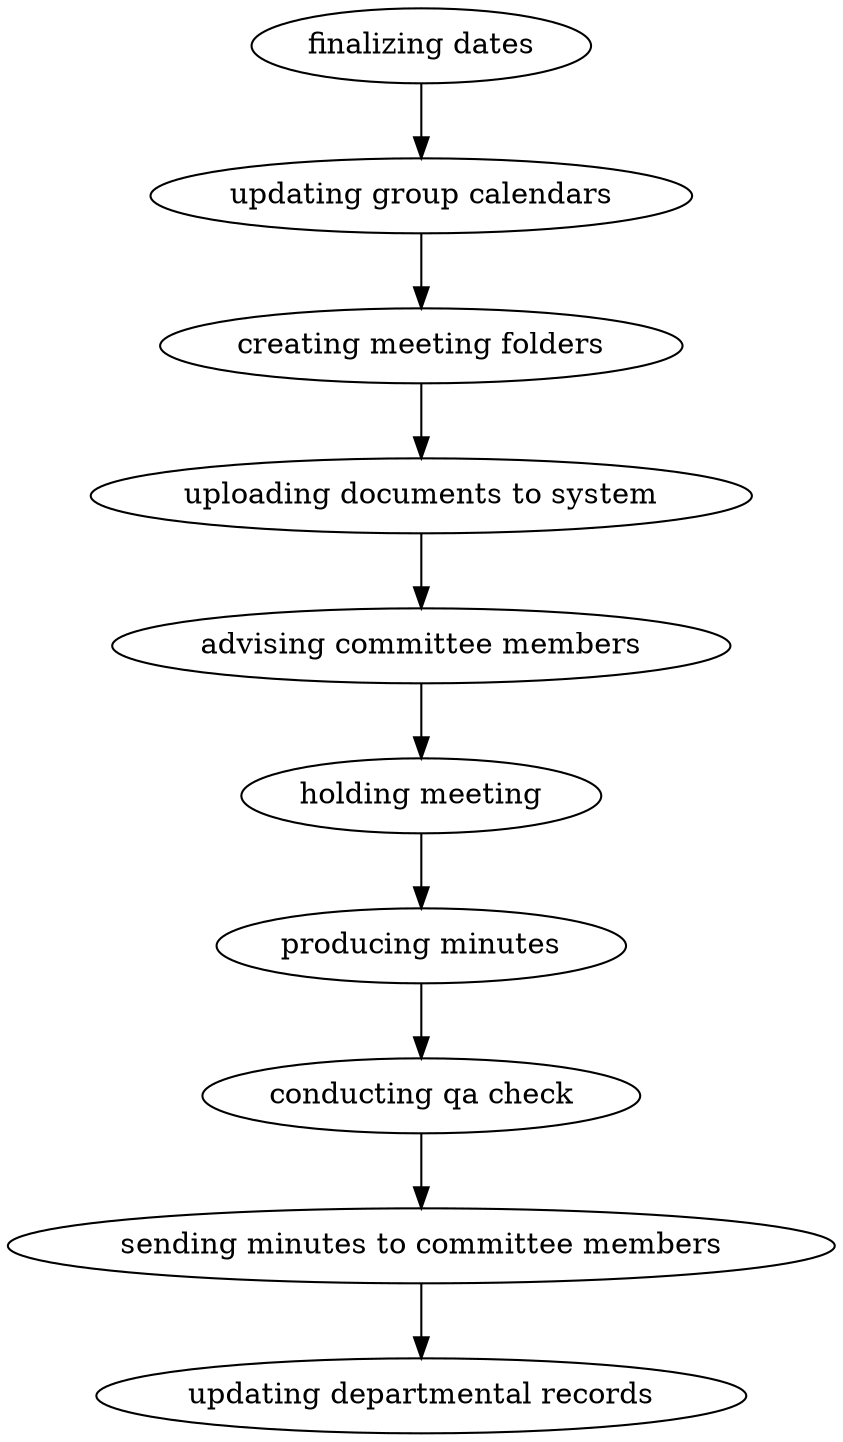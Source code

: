 strict digraph "doc-9.4" {
	graph [name="doc-9.4"];
	"finalizing dates"	[attrs="{'type': 'Activity', 'label': 'finalizing dates'}"];
	"updating group calendars"	[attrs="{'type': 'Activity', 'label': 'updating group calendars'}"];
	"finalizing dates" -> "updating group calendars"	[attrs="{'type': 'flow', 'label': 'flow'}"];
	"creating meeting folders"	[attrs="{'type': 'Activity', 'label': 'creating meeting folders'}"];
	"updating group calendars" -> "creating meeting folders"	[attrs="{'type': 'flow', 'label': 'flow'}"];
	"uploading documents to system"	[attrs="{'type': 'Activity', 'label': 'uploading documents to system'}"];
	"creating meeting folders" -> "uploading documents to system"	[attrs="{'type': 'flow', 'label': 'flow'}"];
	"advising committee members"	[attrs="{'type': 'Activity', 'label': 'advising committee members'}"];
	"uploading documents to system" -> "advising committee members"	[attrs="{'type': 'flow', 'label': 'flow'}"];
	"holding meeting"	[attrs="{'type': 'Activity', 'label': 'holding meeting'}"];
	"advising committee members" -> "holding meeting"	[attrs="{'type': 'flow', 'label': 'flow'}"];
	"producing minutes"	[attrs="{'type': 'Activity', 'label': 'producing minutes'}"];
	"holding meeting" -> "producing minutes"	[attrs="{'type': 'flow', 'label': 'flow'}"];
	"conducting qa check"	[attrs="{'type': 'Activity', 'label': 'conducting qa check'}"];
	"producing minutes" -> "conducting qa check"	[attrs="{'type': 'flow', 'label': 'flow'}"];
	"sending minutes to committee members"	[attrs="{'type': 'Activity', 'label': 'sending minutes to committee members'}"];
	"conducting qa check" -> "sending minutes to committee members"	[attrs="{'type': 'flow', 'label': 'flow'}"];
	"updating departmental records"	[attrs="{'type': 'Activity', 'label': 'updating departmental records'}"];
	"sending minutes to committee members" -> "updating departmental records"	[attrs="{'type': 'flow', 'label': 'flow'}"];
}
